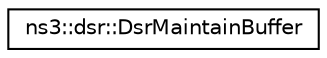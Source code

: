 digraph "Graphical Class Hierarchy"
{
 // LATEX_PDF_SIZE
  edge [fontname="Helvetica",fontsize="10",labelfontname="Helvetica",labelfontsize="10"];
  node [fontname="Helvetica",fontsize="10",shape=record];
  rankdir="LR";
  Node0 [label="ns3::dsr::DsrMaintainBuffer",height=0.2,width=0.4,color="black", fillcolor="white", style="filled",URL="$classns3_1_1dsr_1_1_dsr_maintain_buffer.html",tooltip="DSR maintain buffer."];
}
